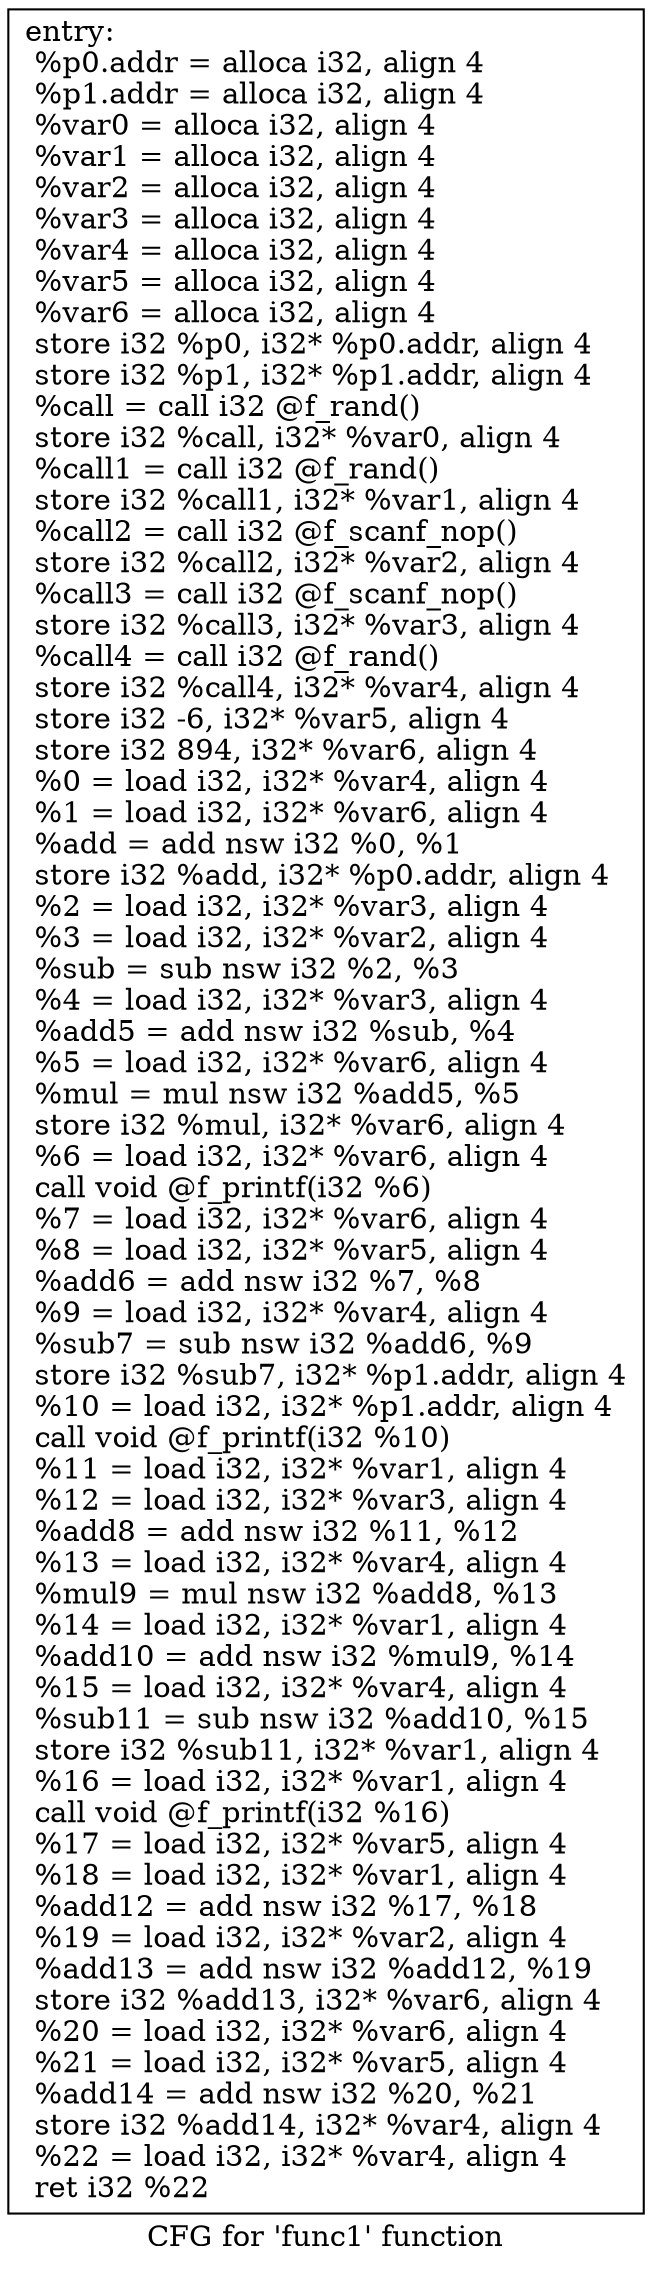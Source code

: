 digraph "CFG for 'func1' function" {
	label="CFG for 'func1' function";

	Node0x555e7963a1f0 [shape=record,label="{entry:\l  %p0.addr = alloca i32, align 4\l  %p1.addr = alloca i32, align 4\l  %var0 = alloca i32, align 4\l  %var1 = alloca i32, align 4\l  %var2 = alloca i32, align 4\l  %var3 = alloca i32, align 4\l  %var4 = alloca i32, align 4\l  %var5 = alloca i32, align 4\l  %var6 = alloca i32, align 4\l  store i32 %p0, i32* %p0.addr, align 4\l  store i32 %p1, i32* %p1.addr, align 4\l  %call = call i32 @f_rand()\l  store i32 %call, i32* %var0, align 4\l  %call1 = call i32 @f_rand()\l  store i32 %call1, i32* %var1, align 4\l  %call2 = call i32 @f_scanf_nop()\l  store i32 %call2, i32* %var2, align 4\l  %call3 = call i32 @f_scanf_nop()\l  store i32 %call3, i32* %var3, align 4\l  %call4 = call i32 @f_rand()\l  store i32 %call4, i32* %var4, align 4\l  store i32 -6, i32* %var5, align 4\l  store i32 894, i32* %var6, align 4\l  %0 = load i32, i32* %var4, align 4\l  %1 = load i32, i32* %var6, align 4\l  %add = add nsw i32 %0, %1\l  store i32 %add, i32* %p0.addr, align 4\l  %2 = load i32, i32* %var3, align 4\l  %3 = load i32, i32* %var2, align 4\l  %sub = sub nsw i32 %2, %3\l  %4 = load i32, i32* %var3, align 4\l  %add5 = add nsw i32 %sub, %4\l  %5 = load i32, i32* %var6, align 4\l  %mul = mul nsw i32 %add5, %5\l  store i32 %mul, i32* %var6, align 4\l  %6 = load i32, i32* %var6, align 4\l  call void @f_printf(i32 %6)\l  %7 = load i32, i32* %var6, align 4\l  %8 = load i32, i32* %var5, align 4\l  %add6 = add nsw i32 %7, %8\l  %9 = load i32, i32* %var4, align 4\l  %sub7 = sub nsw i32 %add6, %9\l  store i32 %sub7, i32* %p1.addr, align 4\l  %10 = load i32, i32* %p1.addr, align 4\l  call void @f_printf(i32 %10)\l  %11 = load i32, i32* %var1, align 4\l  %12 = load i32, i32* %var3, align 4\l  %add8 = add nsw i32 %11, %12\l  %13 = load i32, i32* %var4, align 4\l  %mul9 = mul nsw i32 %add8, %13\l  %14 = load i32, i32* %var1, align 4\l  %add10 = add nsw i32 %mul9, %14\l  %15 = load i32, i32* %var4, align 4\l  %sub11 = sub nsw i32 %add10, %15\l  store i32 %sub11, i32* %var1, align 4\l  %16 = load i32, i32* %var1, align 4\l  call void @f_printf(i32 %16)\l  %17 = load i32, i32* %var5, align 4\l  %18 = load i32, i32* %var1, align 4\l  %add12 = add nsw i32 %17, %18\l  %19 = load i32, i32* %var2, align 4\l  %add13 = add nsw i32 %add12, %19\l  store i32 %add13, i32* %var6, align 4\l  %20 = load i32, i32* %var6, align 4\l  %21 = load i32, i32* %var5, align 4\l  %add14 = add nsw i32 %20, %21\l  store i32 %add14, i32* %var4, align 4\l  %22 = load i32, i32* %var4, align 4\l  ret i32 %22\l}"];
}
